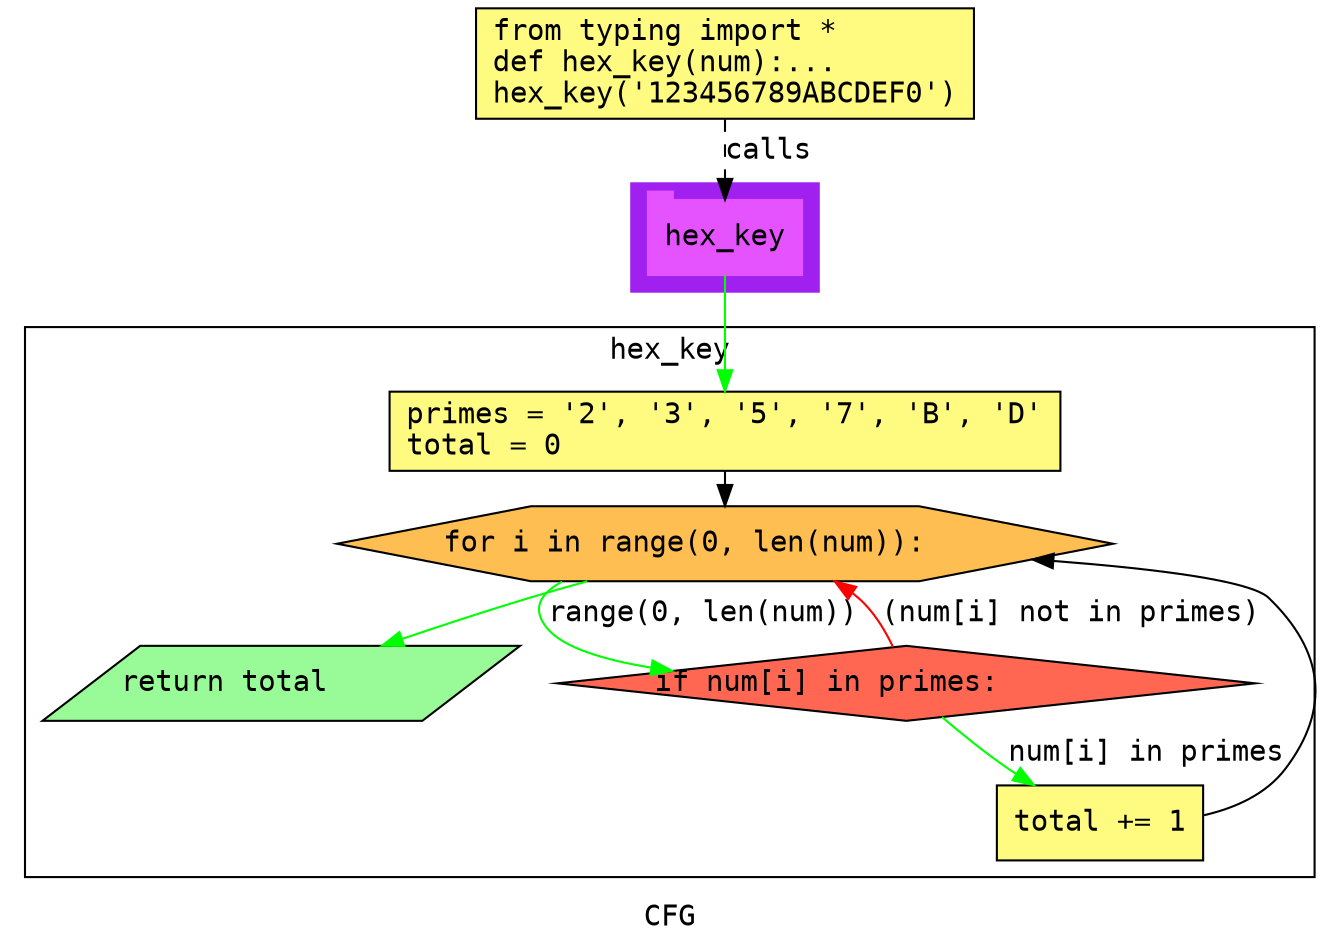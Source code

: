 digraph cluster904CFG {
	graph [bb="0,0,626,448",
		compound=True,
		fontname="DejaVu Sans Mono",
		label=CFG,
		lheight=0.21,
		lp="313,11.5",
		lwidth=0.35,
		pack=False,
		rankdir=TB,
		ranksep=0.02
	];
	node [fontname="DejaVu Sans Mono",
		label="\N"
	];
	edge [fontname="DejaVu Sans Mono"];
	subgraph cluster_1 {
		graph [bb="290,312,380,364",
			color=purple,
			compound=true,
			fontname="DejaVu Sans Mono",
			label="",
			rankdir=TB,
			ranksep=0.02,
			shape=tab,
			style=filled
		];
		node [fontname="DejaVu Sans Mono"];
		edge [fontname="DejaVu Sans Mono"];
		13	[color="#E552FF",
			height=0.5,
			label=hex_key,
			linenum="[12]",
			pos="335,338",
			shape=tab,
			style=filled,
			width=1.0278];
	}
	subgraph cluster4hex_key {
		graph [bb="8,31,618,295",
			compound=True,
			fontname="DejaVu Sans Mono",
			label=hex_key,
			lheight=0.21,
			lp="313,283.5",
			lwidth=0.81,
			pack=False,
			rankdir=TB,
			ranksep=0.02
		];
		node [fontname="DejaVu Sans Mono"];
		edge [fontname="DejaVu Sans Mono"];
		subgraph cluster_4 {
			graph [color=purple,
				compound=true,
				fontname="DejaVu Sans Mono",
				label="",
				rankdir=TB,
				ranksep=0.02,
				shape=tab,
				style=filled
			];
			node [fontname="DejaVu Sans Mono"];
			edge [fontname="DejaVu Sans Mono"];
		}
		3	[fillcolor="#FFFB81",
			height=0.52778,
			label="primes = '2', '3', '5', '7', 'B', 'D'\ltotal = 0\l",
			linenum="[5, 6]",
			pos="335,245",
			shape=rectangle,
			style="filled,solid",
			width=4.4722];
		4	[fillcolor="#FFBE52",
			height=0.5,
			label="for i in range(0, len(num)):\l",
			linenum="[7]",
			pos="335,191",
			shape=hexagon,
			style="filled,solid",
			width=5.17];
		3 -> 4	[color=black,
			pos="e,335,209.22 335,225.81 335,223.71 335,221.53 335,219.33"];
		7	[fillcolor="#FF6752",
			height=0.5,
			label="if num[i] in primes:\l",
			linenum="[8]",
			pos="423,124",
			shape=diamond,
			style="filled,solid",
			width=4.6469];
		4 -> 7	[color=green,
			label="range(0, len(num))",
			lp="320.5,157.5",
			pos="e,307.8,129.6 252.35,172.9 241.97,167.19 237.56,159.72 246,150 254.05,140.73 274.02,134.81 297.78,131.04"];
		8	[fillcolor="#98fb98",
			height=0.5,
			label="return total\l",
			linenum="[10]",
			pos="127,124",
			shape=parallelogram,
			style="filled,solid",
			width=3.0706];
		4 -> 8	[color=green,
			pos="e,170.82,142.06 264.64,172.95 255.3,170.42 245.89,167.74 237,165 218.4,159.26 198.33,152.22 180.48,145.65"];
		7 -> 4	[color=red,
			label="(num[i] not in primes)",
			lp="502,157.5",
			pos="e,387.65,172.85 416.16,141.56 412.16,149.55 406.42,158.73 399,165 398.13,165.73 397.24,166.44 396.33,167.13"];
		9	[fillcolor="#FFFB81",
			height=0.5,
			label="total += 1\l",
			linenum="[9]",
			pos="514,57",
			shape=rectangle,
			style="filled,solid",
			width=1.375];
		7 -> 9	[color=green,
			label="num[i] in primes",
			lp="537.5,90.5",
			pos="e,483.07,75.138 440.22,107.45 449.12,99.72 460.34,90.464 471,83 472.07,82.248 473.17,81.497 474.29,80.75"];
		9 -> 4	[color=black,
			pos="e,483.28,183.61 563.54,60.355 578.94,63.719 594.38,70.348 604,83 626.13,112.12 622.98,139.25 597,165 588.56,173.37 543.69,179.06 \
493.4,182.88"];
	}
	1	[fillcolor="#FFFB81",
		height=0.73611,
		label="from typing import *\ldef hex_key(num):...\lhex_key('123456789ABCDEF0')\l",
		linenum="[1]",
		pos="335,421.5",
		shape=rectangle,
		style="filled,solid",
		width=3.3194];
	1 -> 13	[label=calls,
		lp="356,379.5",
		pos="e,335,356.13 335,394.71 335,385.66 335,375.47 335,366.3",
		style=dashed];
	13 -> 3	[color=green,
		pos="e,335,264.29 335,319.88 335,307.12 335,289.4 335,274.52"];
}
